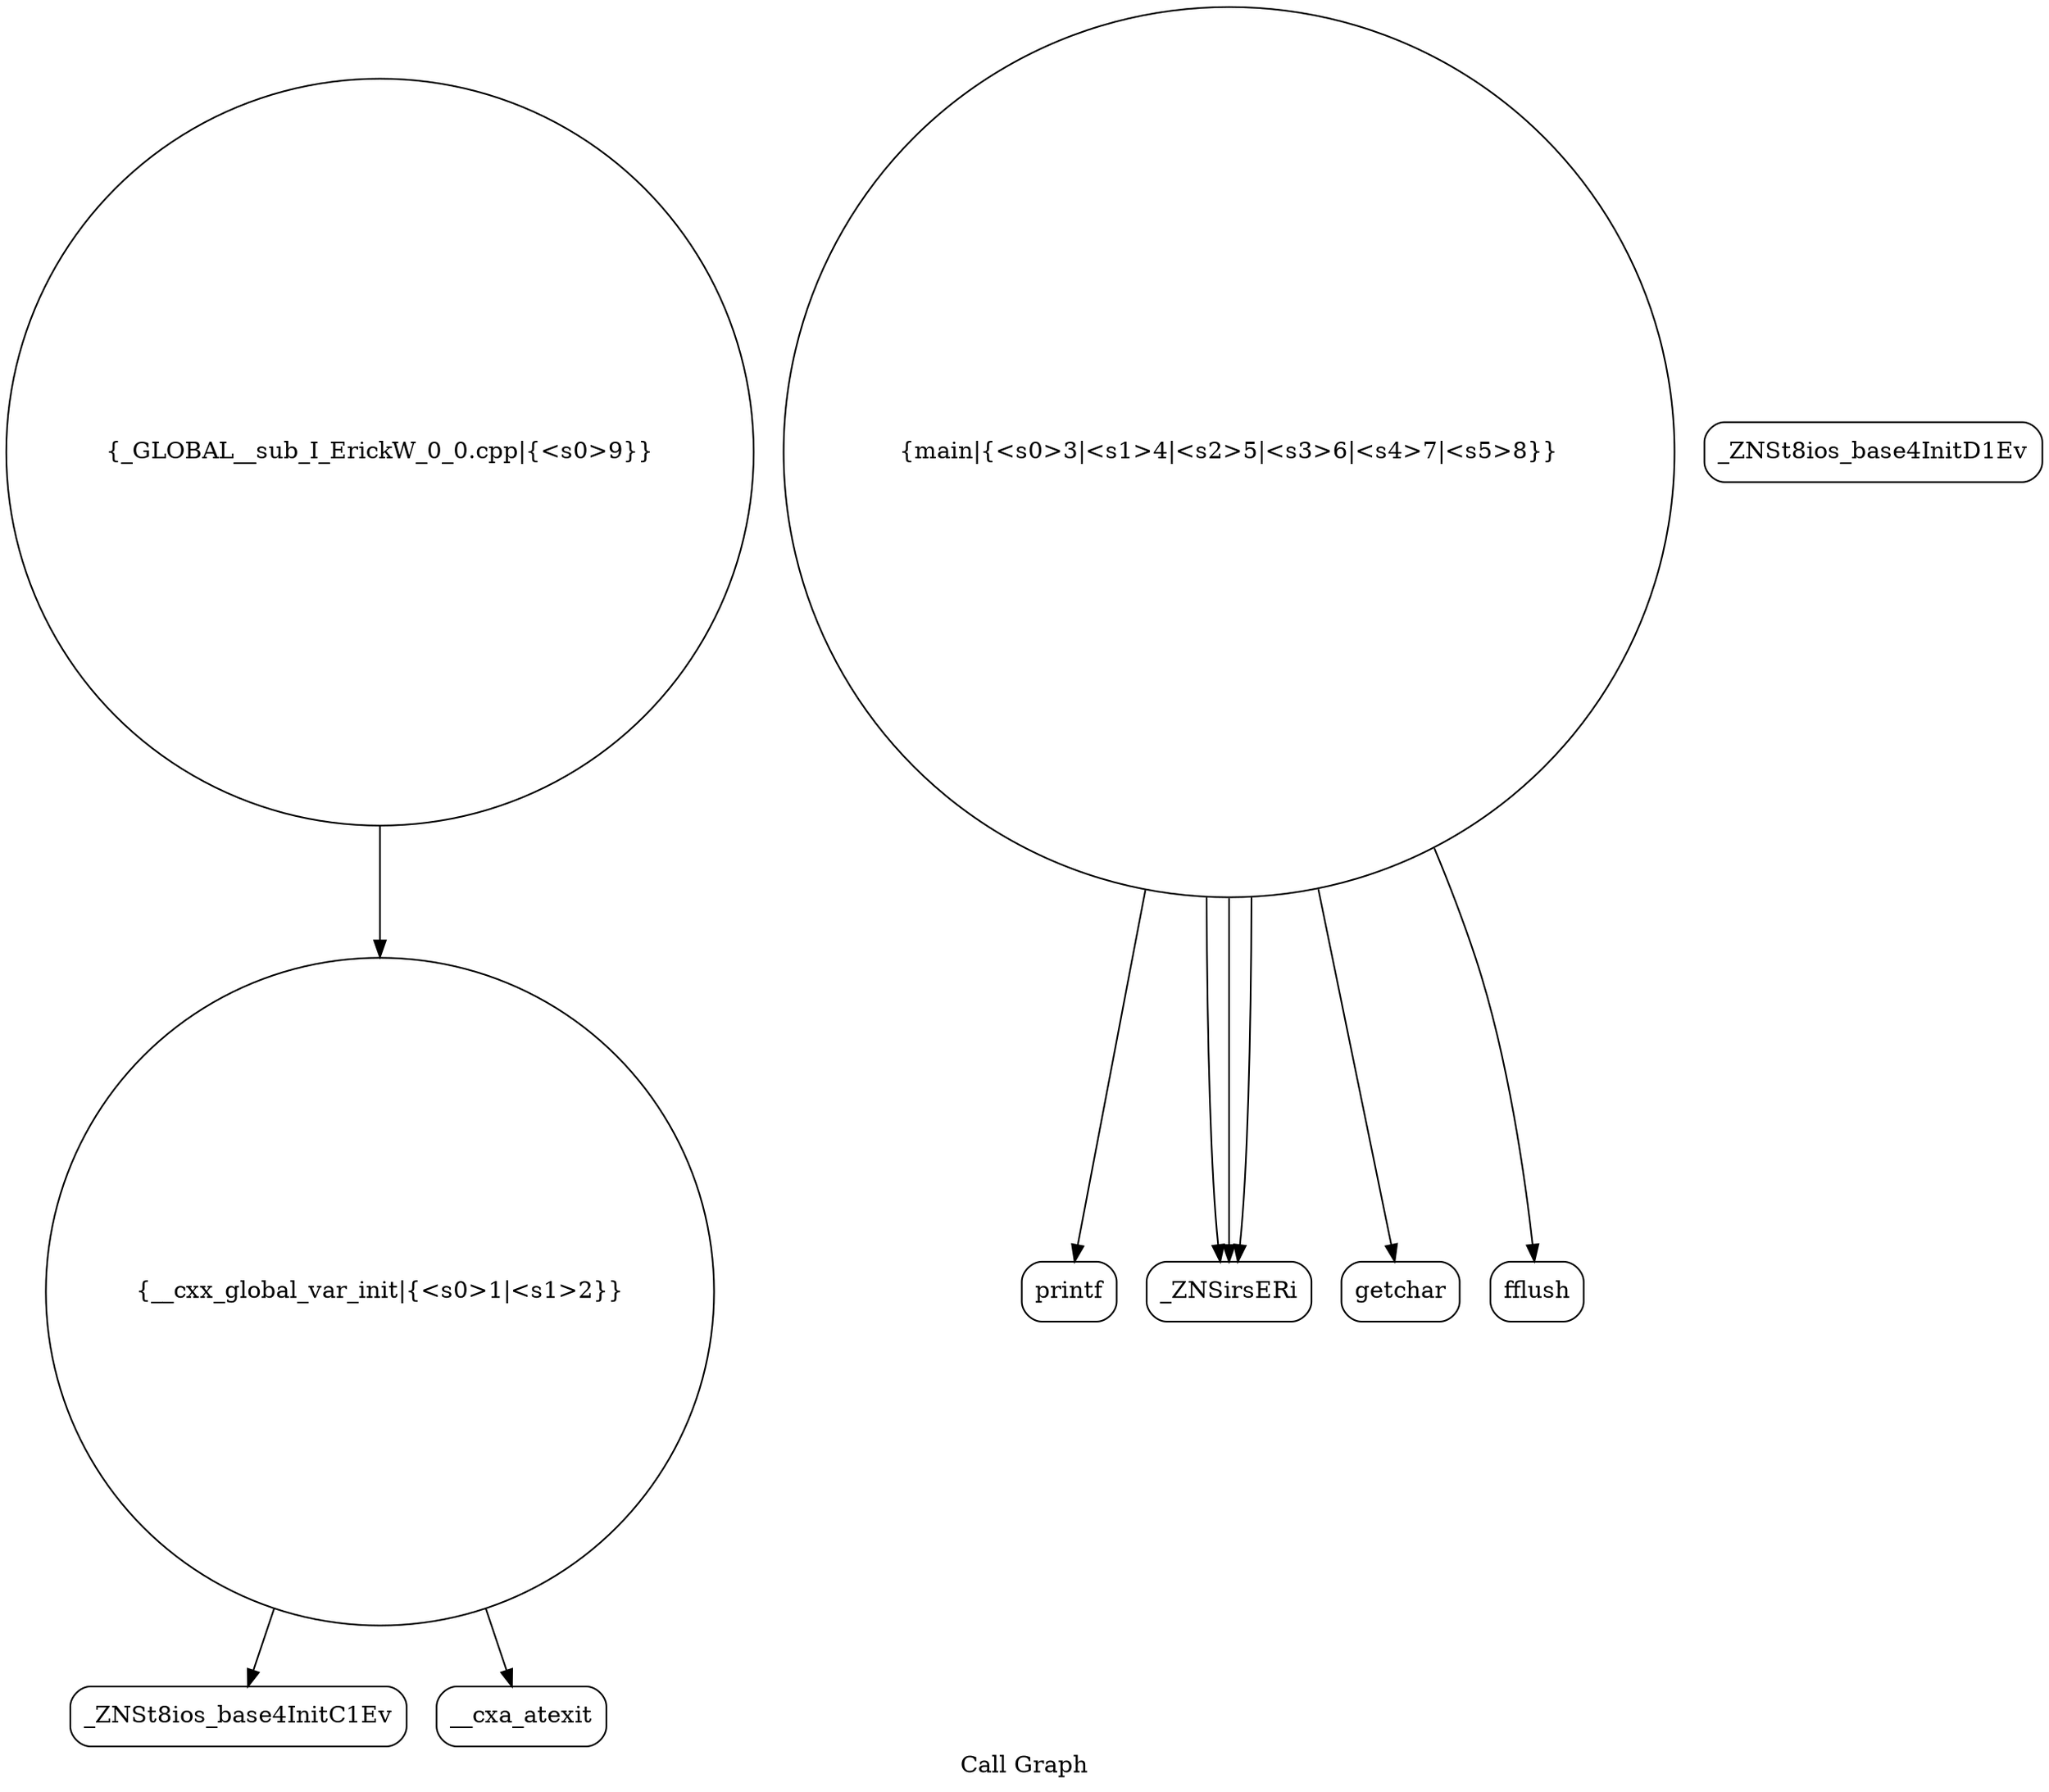 digraph "Call Graph" {
	label="Call Graph";

	Node0x560fb59c3c60 [shape=record,shape=circle,label="{__cxx_global_var_init|{<s0>1|<s1>2}}"];
	Node0x560fb59c3c60:s0 -> Node0x560fb59c40f0[color=black];
	Node0x560fb59c3c60:s1 -> Node0x560fb59c41f0[color=black];
	Node0x560fb59c43f0 [shape=record,shape=Mrecord,label="{printf}"];
	Node0x560fb59c4170 [shape=record,shape=Mrecord,label="{_ZNSt8ios_base4InitD1Ev}"];
	Node0x560fb59c44f0 [shape=record,shape=circle,label="{_GLOBAL__sub_I_ErickW_0_0.cpp|{<s0>9}}"];
	Node0x560fb59c44f0:s0 -> Node0x560fb59c3c60[color=black];
	Node0x560fb59c4270 [shape=record,shape=circle,label="{main|{<s0>3|<s1>4|<s2>5|<s3>6|<s4>7|<s5>8}}"];
	Node0x560fb59c4270:s0 -> Node0x560fb59c42f0[color=black];
	Node0x560fb59c4270:s1 -> Node0x560fb59c4370[color=black];
	Node0x560fb59c4270:s2 -> Node0x560fb59c42f0[color=black];
	Node0x560fb59c4270:s3 -> Node0x560fb59c42f0[color=black];
	Node0x560fb59c4270:s4 -> Node0x560fb59c43f0[color=black];
	Node0x560fb59c4270:s5 -> Node0x560fb59c4470[color=black];
	Node0x560fb59c4370 [shape=record,shape=Mrecord,label="{getchar}"];
	Node0x560fb59c40f0 [shape=record,shape=Mrecord,label="{_ZNSt8ios_base4InitC1Ev}"];
	Node0x560fb59c4470 [shape=record,shape=Mrecord,label="{fflush}"];
	Node0x560fb59c41f0 [shape=record,shape=Mrecord,label="{__cxa_atexit}"];
	Node0x560fb59c42f0 [shape=record,shape=Mrecord,label="{_ZNSirsERi}"];
}
